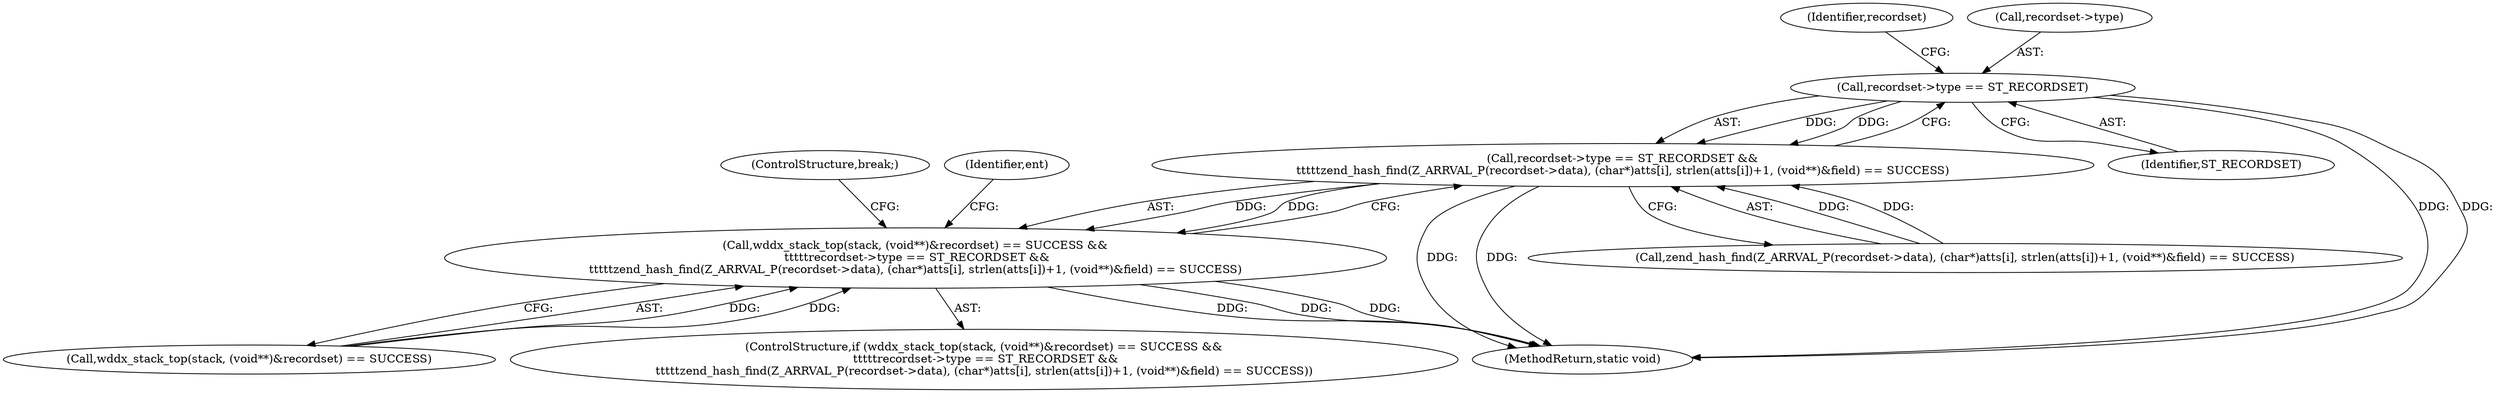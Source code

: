 digraph "0_php-src_c4cca4c20e75359c9a13a1f9a36cb7b4e9601d29?w=1@pointer" {
"1000786" [label="(Call,recordset->type == ST_RECORDSET)"];
"1000785" [label="(Call,recordset->type == ST_RECORDSET &&\n\t\t\t\t\tzend_hash_find(Z_ARRVAL_P(recordset->data), (char*)atts[i], strlen(atts[i])+1, (void**)&field) == SUCCESS)"];
"1000776" [label="(Call,wddx_stack_top(stack, (void**)&recordset) == SUCCESS &&\n \t\t\t\t\trecordset->type == ST_RECORDSET &&\n\t\t\t\t\tzend_hash_find(Z_ARRVAL_P(recordset->data), (char*)atts[i], strlen(atts[i])+1, (void**)&field) == SUCCESS)"];
"1000790" [label="(Identifier,ST_RECORDSET)"];
"1000795" [label="(Identifier,recordset)"];
"1000785" [label="(Call,recordset->type == ST_RECORDSET &&\n\t\t\t\t\tzend_hash_find(Z_ARRVAL_P(recordset->data), (char*)atts[i], strlen(atts[i])+1, (void**)&field) == SUCCESS)"];
"1000787" [label="(Call,recordset->type)"];
"1000820" [label="(ControlStructure,break;)"];
"1000864" [label="(MethodReturn,static void)"];
"1000777" [label="(Call,wddx_stack_top(stack, (void**)&recordset) == SUCCESS)"];
"1000775" [label="(ControlStructure,if (wddx_stack_top(stack, (void**)&recordset) == SUCCESS &&\n \t\t\t\t\trecordset->type == ST_RECORDSET &&\n\t\t\t\t\tzend_hash_find(Z_ARRVAL_P(recordset->data), (char*)atts[i], strlen(atts[i])+1, (void**)&field) == SUCCESS))"];
"1000791" [label="(Call,zend_hash_find(Z_ARRVAL_P(recordset->data), (char*)atts[i], strlen(atts[i])+1, (void**)&field) == SUCCESS)"];
"1000786" [label="(Call,recordset->type == ST_RECORDSET)"];
"1000816" [label="(Identifier,ent)"];
"1000776" [label="(Call,wddx_stack_top(stack, (void**)&recordset) == SUCCESS &&\n \t\t\t\t\trecordset->type == ST_RECORDSET &&\n\t\t\t\t\tzend_hash_find(Z_ARRVAL_P(recordset->data), (char*)atts[i], strlen(atts[i])+1, (void**)&field) == SUCCESS)"];
"1000786" -> "1000785"  [label="AST: "];
"1000786" -> "1000790"  [label="CFG: "];
"1000787" -> "1000786"  [label="AST: "];
"1000790" -> "1000786"  [label="AST: "];
"1000795" -> "1000786"  [label="CFG: "];
"1000785" -> "1000786"  [label="CFG: "];
"1000786" -> "1000864"  [label="DDG: "];
"1000786" -> "1000864"  [label="DDG: "];
"1000786" -> "1000785"  [label="DDG: "];
"1000786" -> "1000785"  [label="DDG: "];
"1000785" -> "1000776"  [label="AST: "];
"1000785" -> "1000791"  [label="CFG: "];
"1000791" -> "1000785"  [label="AST: "];
"1000776" -> "1000785"  [label="CFG: "];
"1000785" -> "1000864"  [label="DDG: "];
"1000785" -> "1000864"  [label="DDG: "];
"1000785" -> "1000776"  [label="DDG: "];
"1000785" -> "1000776"  [label="DDG: "];
"1000791" -> "1000785"  [label="DDG: "];
"1000791" -> "1000785"  [label="DDG: "];
"1000776" -> "1000775"  [label="AST: "];
"1000776" -> "1000777"  [label="CFG: "];
"1000777" -> "1000776"  [label="AST: "];
"1000816" -> "1000776"  [label="CFG: "];
"1000820" -> "1000776"  [label="CFG: "];
"1000776" -> "1000864"  [label="DDG: "];
"1000776" -> "1000864"  [label="DDG: "];
"1000776" -> "1000864"  [label="DDG: "];
"1000777" -> "1000776"  [label="DDG: "];
"1000777" -> "1000776"  [label="DDG: "];
}
